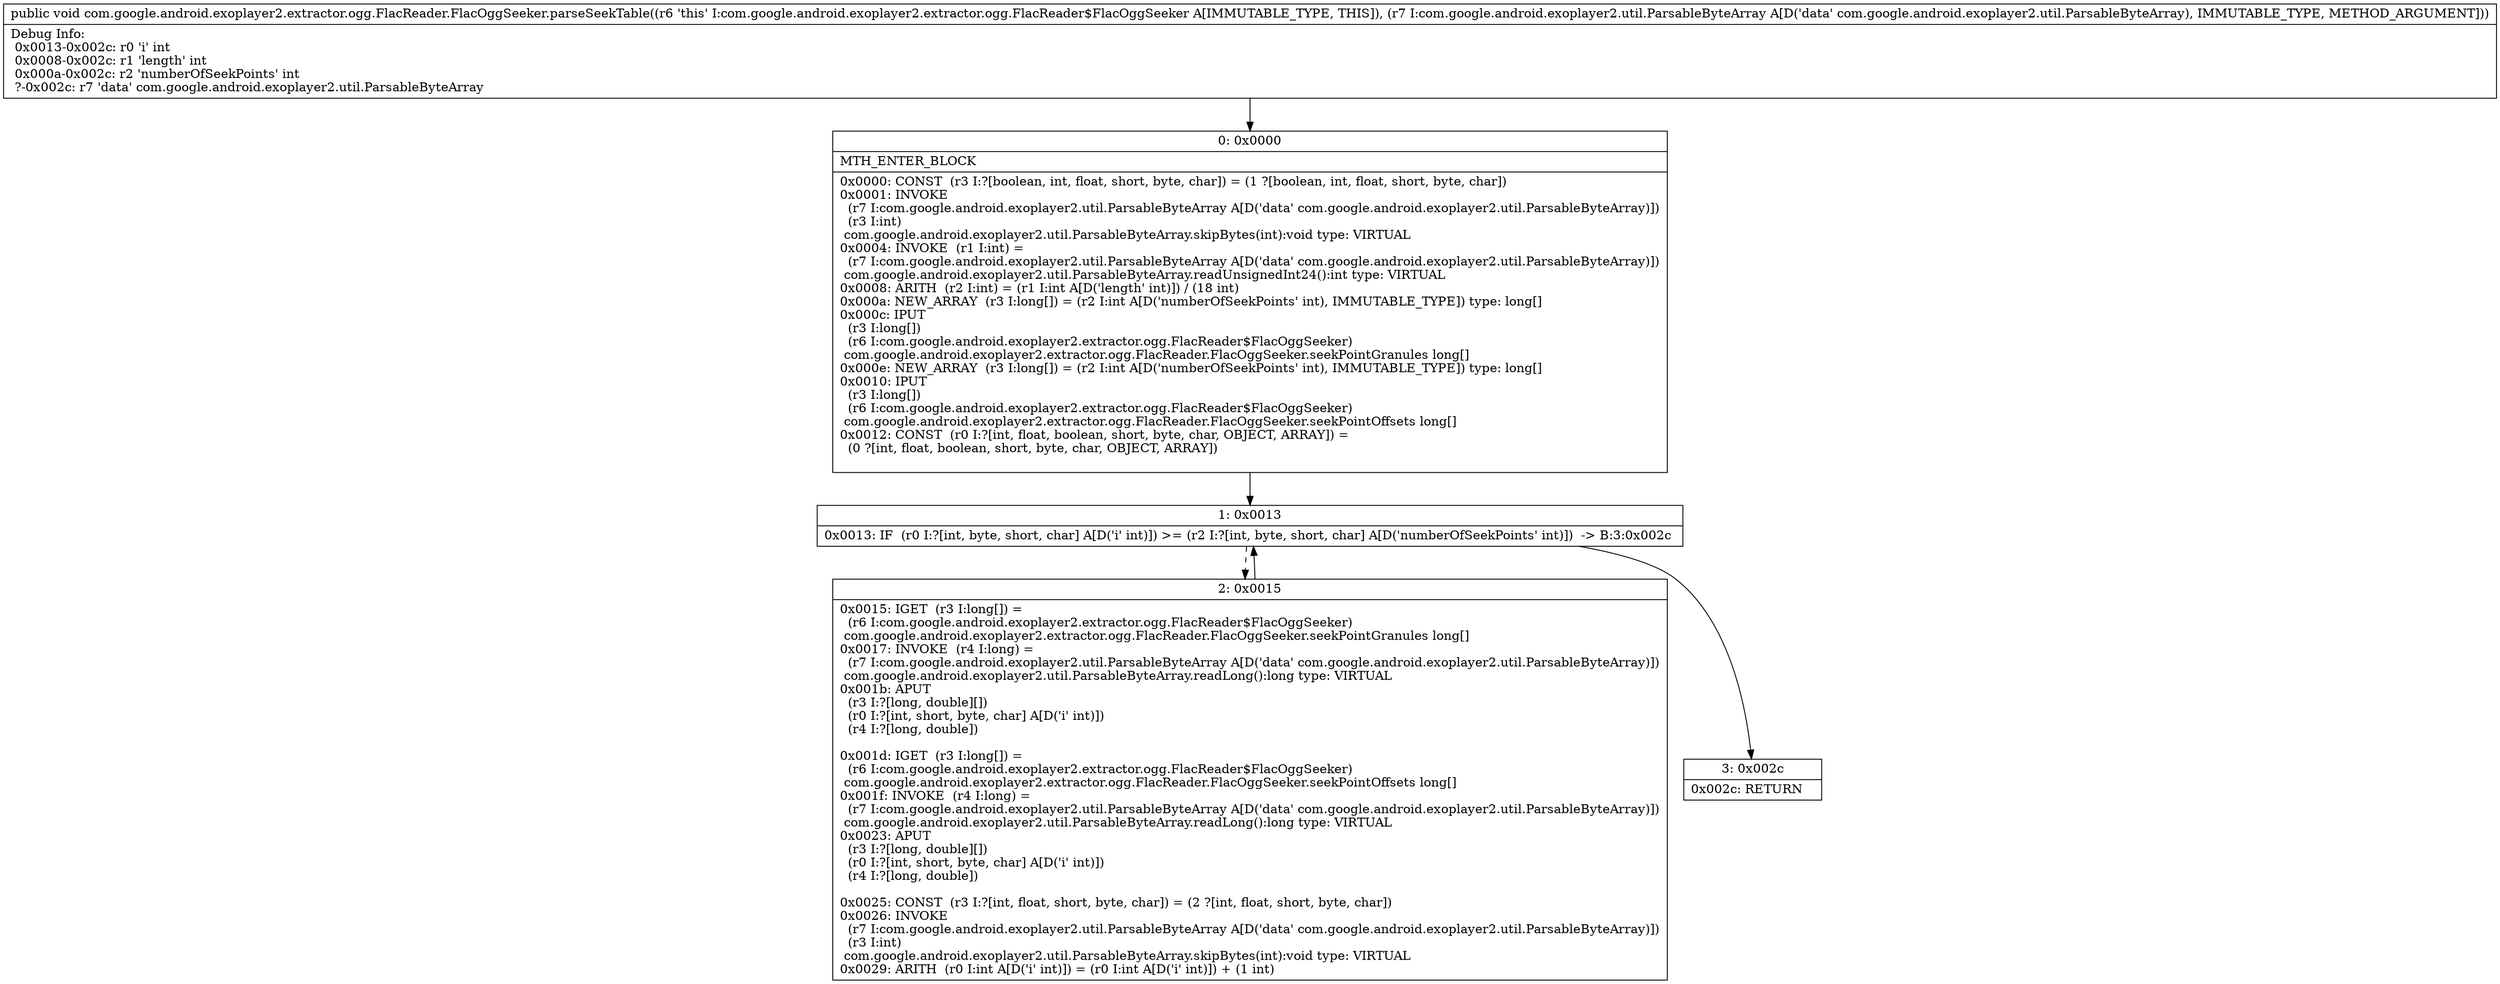 digraph "CFG forcom.google.android.exoplayer2.extractor.ogg.FlacReader.FlacOggSeeker.parseSeekTable(Lcom\/google\/android\/exoplayer2\/util\/ParsableByteArray;)V" {
Node_0 [shape=record,label="{0\:\ 0x0000|MTH_ENTER_BLOCK\l|0x0000: CONST  (r3 I:?[boolean, int, float, short, byte, char]) = (1 ?[boolean, int, float, short, byte, char]) \l0x0001: INVOKE  \l  (r7 I:com.google.android.exoplayer2.util.ParsableByteArray A[D('data' com.google.android.exoplayer2.util.ParsableByteArray)])\l  (r3 I:int)\l com.google.android.exoplayer2.util.ParsableByteArray.skipBytes(int):void type: VIRTUAL \l0x0004: INVOKE  (r1 I:int) = \l  (r7 I:com.google.android.exoplayer2.util.ParsableByteArray A[D('data' com.google.android.exoplayer2.util.ParsableByteArray)])\l com.google.android.exoplayer2.util.ParsableByteArray.readUnsignedInt24():int type: VIRTUAL \l0x0008: ARITH  (r2 I:int) = (r1 I:int A[D('length' int)]) \/ (18 int) \l0x000a: NEW_ARRAY  (r3 I:long[]) = (r2 I:int A[D('numberOfSeekPoints' int), IMMUTABLE_TYPE]) type: long[] \l0x000c: IPUT  \l  (r3 I:long[])\l  (r6 I:com.google.android.exoplayer2.extractor.ogg.FlacReader$FlacOggSeeker)\l com.google.android.exoplayer2.extractor.ogg.FlacReader.FlacOggSeeker.seekPointGranules long[] \l0x000e: NEW_ARRAY  (r3 I:long[]) = (r2 I:int A[D('numberOfSeekPoints' int), IMMUTABLE_TYPE]) type: long[] \l0x0010: IPUT  \l  (r3 I:long[])\l  (r6 I:com.google.android.exoplayer2.extractor.ogg.FlacReader$FlacOggSeeker)\l com.google.android.exoplayer2.extractor.ogg.FlacReader.FlacOggSeeker.seekPointOffsets long[] \l0x0012: CONST  (r0 I:?[int, float, boolean, short, byte, char, OBJECT, ARRAY]) = \l  (0 ?[int, float, boolean, short, byte, char, OBJECT, ARRAY])\l \l}"];
Node_1 [shape=record,label="{1\:\ 0x0013|0x0013: IF  (r0 I:?[int, byte, short, char] A[D('i' int)]) \>= (r2 I:?[int, byte, short, char] A[D('numberOfSeekPoints' int)])  \-\> B:3:0x002c \l}"];
Node_2 [shape=record,label="{2\:\ 0x0015|0x0015: IGET  (r3 I:long[]) = \l  (r6 I:com.google.android.exoplayer2.extractor.ogg.FlacReader$FlacOggSeeker)\l com.google.android.exoplayer2.extractor.ogg.FlacReader.FlacOggSeeker.seekPointGranules long[] \l0x0017: INVOKE  (r4 I:long) = \l  (r7 I:com.google.android.exoplayer2.util.ParsableByteArray A[D('data' com.google.android.exoplayer2.util.ParsableByteArray)])\l com.google.android.exoplayer2.util.ParsableByteArray.readLong():long type: VIRTUAL \l0x001b: APUT  \l  (r3 I:?[long, double][])\l  (r0 I:?[int, short, byte, char] A[D('i' int)])\l  (r4 I:?[long, double])\l \l0x001d: IGET  (r3 I:long[]) = \l  (r6 I:com.google.android.exoplayer2.extractor.ogg.FlacReader$FlacOggSeeker)\l com.google.android.exoplayer2.extractor.ogg.FlacReader.FlacOggSeeker.seekPointOffsets long[] \l0x001f: INVOKE  (r4 I:long) = \l  (r7 I:com.google.android.exoplayer2.util.ParsableByteArray A[D('data' com.google.android.exoplayer2.util.ParsableByteArray)])\l com.google.android.exoplayer2.util.ParsableByteArray.readLong():long type: VIRTUAL \l0x0023: APUT  \l  (r3 I:?[long, double][])\l  (r0 I:?[int, short, byte, char] A[D('i' int)])\l  (r4 I:?[long, double])\l \l0x0025: CONST  (r3 I:?[int, float, short, byte, char]) = (2 ?[int, float, short, byte, char]) \l0x0026: INVOKE  \l  (r7 I:com.google.android.exoplayer2.util.ParsableByteArray A[D('data' com.google.android.exoplayer2.util.ParsableByteArray)])\l  (r3 I:int)\l com.google.android.exoplayer2.util.ParsableByteArray.skipBytes(int):void type: VIRTUAL \l0x0029: ARITH  (r0 I:int A[D('i' int)]) = (r0 I:int A[D('i' int)]) + (1 int) \l}"];
Node_3 [shape=record,label="{3\:\ 0x002c|0x002c: RETURN   \l}"];
MethodNode[shape=record,label="{public void com.google.android.exoplayer2.extractor.ogg.FlacReader.FlacOggSeeker.parseSeekTable((r6 'this' I:com.google.android.exoplayer2.extractor.ogg.FlacReader$FlacOggSeeker A[IMMUTABLE_TYPE, THIS]), (r7 I:com.google.android.exoplayer2.util.ParsableByteArray A[D('data' com.google.android.exoplayer2.util.ParsableByteArray), IMMUTABLE_TYPE, METHOD_ARGUMENT]))  | Debug Info:\l  0x0013\-0x002c: r0 'i' int\l  0x0008\-0x002c: r1 'length' int\l  0x000a\-0x002c: r2 'numberOfSeekPoints' int\l  ?\-0x002c: r7 'data' com.google.android.exoplayer2.util.ParsableByteArray\l}"];
MethodNode -> Node_0;
Node_0 -> Node_1;
Node_1 -> Node_2[style=dashed];
Node_1 -> Node_3;
Node_2 -> Node_1;
}

